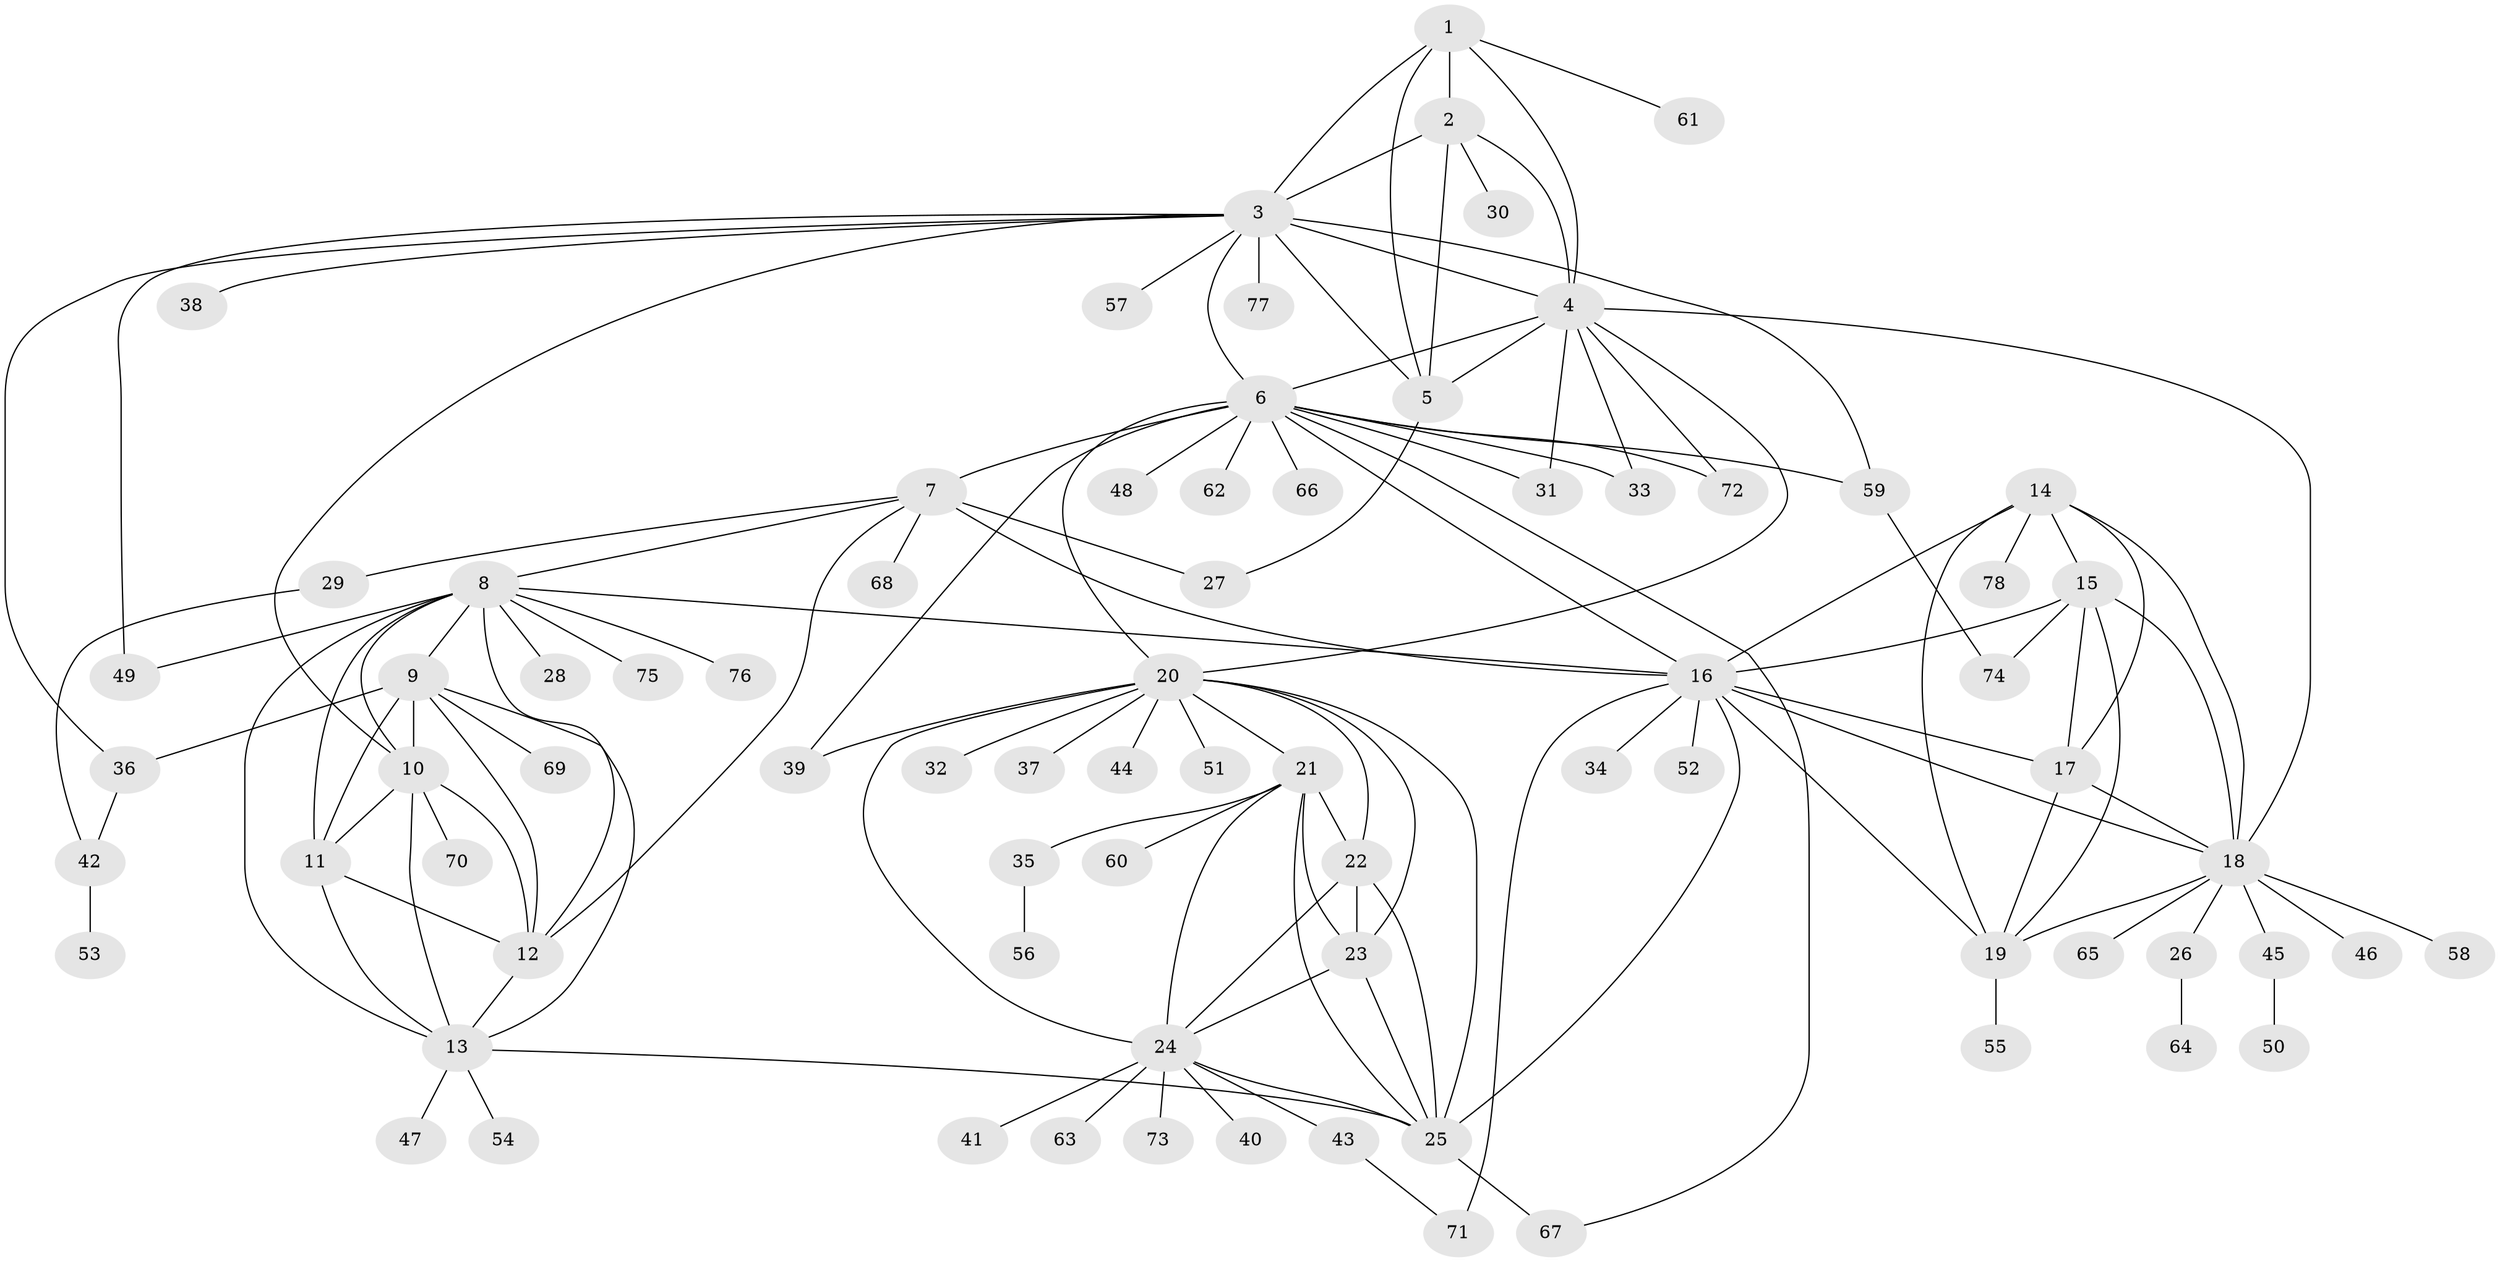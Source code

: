 // original degree distribution, {7: 0.031496062992125984, 5: 0.015748031496062992, 14: 0.007874015748031496, 12: 0.03937007874015748, 8: 0.05511811023622047, 6: 0.03937007874015748, 9: 0.023622047244094488, 13: 0.015748031496062992, 11: 0.007874015748031496, 2: 0.15748031496062992, 3: 0.047244094488188976, 1: 0.5511811023622047, 4: 0.007874015748031496}
// Generated by graph-tools (version 1.1) at 2025/52/03/04/25 22:52:10]
// undirected, 78 vertices, 134 edges
graph export_dot {
  node [color=gray90,style=filled];
  1;
  2;
  3;
  4;
  5;
  6;
  7;
  8;
  9;
  10;
  11;
  12;
  13;
  14;
  15;
  16;
  17;
  18;
  19;
  20;
  21;
  22;
  23;
  24;
  25;
  26;
  27;
  28;
  29;
  30;
  31;
  32;
  33;
  34;
  35;
  36;
  37;
  38;
  39;
  40;
  41;
  42;
  43;
  44;
  45;
  46;
  47;
  48;
  49;
  50;
  51;
  52;
  53;
  54;
  55;
  56;
  57;
  58;
  59;
  60;
  61;
  62;
  63;
  64;
  65;
  66;
  67;
  68;
  69;
  70;
  71;
  72;
  73;
  74;
  75;
  76;
  77;
  78;
  1 -- 2 [weight=2.0];
  1 -- 3 [weight=1.0];
  1 -- 4 [weight=1.0];
  1 -- 5 [weight=1.0];
  1 -- 61 [weight=1.0];
  2 -- 3 [weight=2.0];
  2 -- 4 [weight=2.0];
  2 -- 5 [weight=3.0];
  2 -- 30 [weight=1.0];
  3 -- 4 [weight=1.0];
  3 -- 5 [weight=1.0];
  3 -- 6 [weight=1.0];
  3 -- 10 [weight=1.0];
  3 -- 36 [weight=1.0];
  3 -- 38 [weight=1.0];
  3 -- 49 [weight=1.0];
  3 -- 57 [weight=1.0];
  3 -- 59 [weight=1.0];
  3 -- 77 [weight=1.0];
  4 -- 5 [weight=1.0];
  4 -- 6 [weight=1.0];
  4 -- 18 [weight=1.0];
  4 -- 20 [weight=1.0];
  4 -- 31 [weight=1.0];
  4 -- 33 [weight=1.0];
  4 -- 72 [weight=1.0];
  5 -- 27 [weight=1.0];
  6 -- 7 [weight=5.0];
  6 -- 16 [weight=1.0];
  6 -- 20 [weight=1.0];
  6 -- 31 [weight=1.0];
  6 -- 33 [weight=2.0];
  6 -- 39 [weight=1.0];
  6 -- 48 [weight=1.0];
  6 -- 59 [weight=2.0];
  6 -- 62 [weight=1.0];
  6 -- 66 [weight=1.0];
  6 -- 67 [weight=1.0];
  6 -- 72 [weight=1.0];
  7 -- 8 [weight=1.0];
  7 -- 12 [weight=1.0];
  7 -- 16 [weight=1.0];
  7 -- 27 [weight=1.0];
  7 -- 29 [weight=1.0];
  7 -- 68 [weight=1.0];
  8 -- 9 [weight=1.0];
  8 -- 10 [weight=1.0];
  8 -- 11 [weight=1.0];
  8 -- 12 [weight=1.0];
  8 -- 13 [weight=1.0];
  8 -- 16 [weight=1.0];
  8 -- 28 [weight=1.0];
  8 -- 49 [weight=1.0];
  8 -- 75 [weight=1.0];
  8 -- 76 [weight=1.0];
  9 -- 10 [weight=1.0];
  9 -- 11 [weight=1.0];
  9 -- 12 [weight=1.0];
  9 -- 13 [weight=1.0];
  9 -- 36 [weight=1.0];
  9 -- 69 [weight=1.0];
  10 -- 11 [weight=1.0];
  10 -- 12 [weight=1.0];
  10 -- 13 [weight=1.0];
  10 -- 70 [weight=1.0];
  11 -- 12 [weight=2.0];
  11 -- 13 [weight=1.0];
  12 -- 13 [weight=1.0];
  13 -- 25 [weight=1.0];
  13 -- 47 [weight=1.0];
  13 -- 54 [weight=1.0];
  14 -- 15 [weight=1.0];
  14 -- 16 [weight=1.0];
  14 -- 17 [weight=1.0];
  14 -- 18 [weight=1.0];
  14 -- 19 [weight=1.0];
  14 -- 78 [weight=1.0];
  15 -- 16 [weight=1.0];
  15 -- 17 [weight=1.0];
  15 -- 18 [weight=1.0];
  15 -- 19 [weight=1.0];
  15 -- 74 [weight=2.0];
  16 -- 17 [weight=1.0];
  16 -- 18 [weight=1.0];
  16 -- 19 [weight=1.0];
  16 -- 25 [weight=1.0];
  16 -- 34 [weight=1.0];
  16 -- 52 [weight=1.0];
  16 -- 71 [weight=1.0];
  17 -- 18 [weight=1.0];
  17 -- 19 [weight=1.0];
  18 -- 19 [weight=1.0];
  18 -- 26 [weight=1.0];
  18 -- 45 [weight=1.0];
  18 -- 46 [weight=1.0];
  18 -- 58 [weight=1.0];
  18 -- 65 [weight=1.0];
  19 -- 55 [weight=3.0];
  20 -- 21 [weight=1.0];
  20 -- 22 [weight=1.0];
  20 -- 23 [weight=1.0];
  20 -- 24 [weight=1.0];
  20 -- 25 [weight=1.0];
  20 -- 32 [weight=1.0];
  20 -- 37 [weight=1.0];
  20 -- 39 [weight=1.0];
  20 -- 44 [weight=1.0];
  20 -- 51 [weight=1.0];
  21 -- 22 [weight=1.0];
  21 -- 23 [weight=1.0];
  21 -- 24 [weight=1.0];
  21 -- 25 [weight=1.0];
  21 -- 35 [weight=1.0];
  21 -- 60 [weight=1.0];
  22 -- 23 [weight=1.0];
  22 -- 24 [weight=1.0];
  22 -- 25 [weight=1.0];
  23 -- 24 [weight=1.0];
  23 -- 25 [weight=1.0];
  24 -- 25 [weight=1.0];
  24 -- 40 [weight=1.0];
  24 -- 41 [weight=1.0];
  24 -- 43 [weight=1.0];
  24 -- 63 [weight=1.0];
  24 -- 73 [weight=1.0];
  25 -- 67 [weight=1.0];
  26 -- 64 [weight=1.0];
  29 -- 42 [weight=1.0];
  35 -- 56 [weight=1.0];
  36 -- 42 [weight=1.0];
  42 -- 53 [weight=1.0];
  43 -- 71 [weight=1.0];
  45 -- 50 [weight=1.0];
  59 -- 74 [weight=1.0];
}
